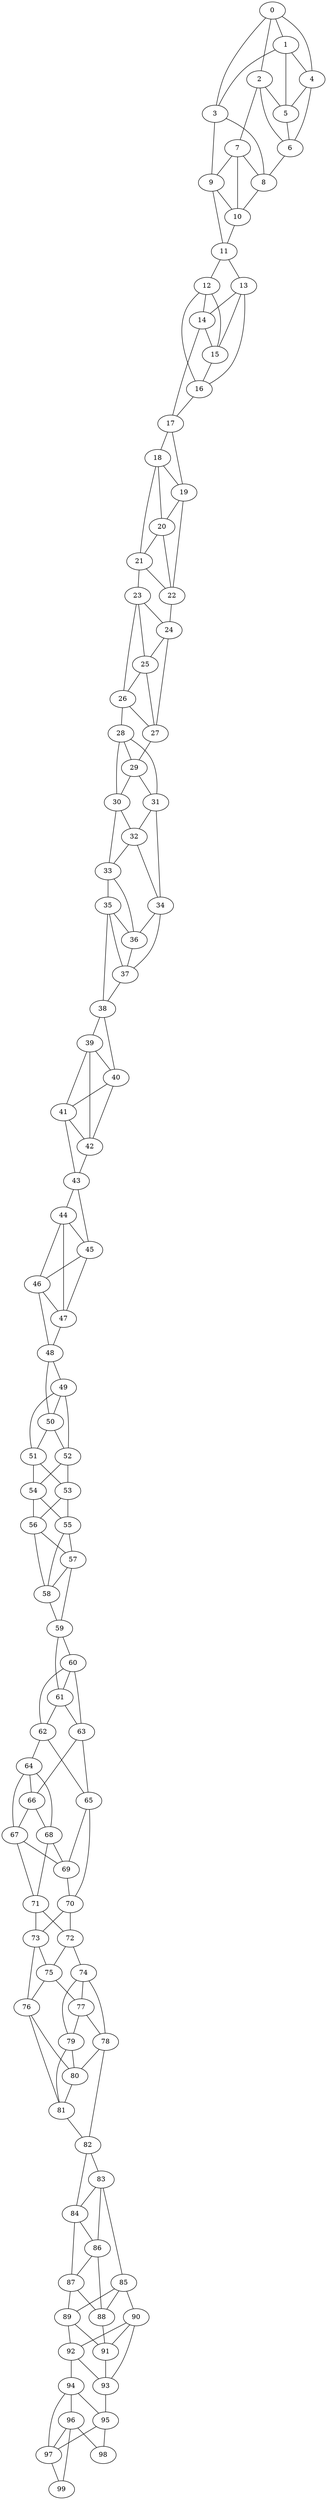 graph G {
"0";
"1";
"2";
"3";
"4";
"5";
"6";
"7";
"8";
"9";
"10";
"11";
"12";
"13";
"14";
"15";
"16";
"17";
"18";
"19";
"20";
"21";
"22";
"23";
"24";
"25";
"26";
"27";
"28";
"29";
"30";
"31";
"32";
"33";
"34";
"35";
"36";
"37";
"38";
"39";
"40";
"41";
"42";
"43";
"44";
"45";
"46";
"47";
"48";
"49";
"50";
"51";
"52";
"53";
"54";
"55";
"56";
"57";
"58";
"59";
"60";
"61";
"62";
"63";
"64";
"65";
"66";
"67";
"68";
"69";
"70";
"71";
"72";
"73";
"74";
"75";
"76";
"77";
"78";
"79";
"80";
"81";
"82";
"83";
"84";
"85";
"86";
"87";
"88";
"89";
"90";
"91";
"92";
"93";
"94";
"95";
"96";
"97";
"98";
"99";
    "14" -- "17";
    "54" -- "55";
    "62" -- "64";
    "86" -- "87";
    "92" -- "93";
    "26" -- "28";
    "33" -- "36";
    "40" -- "41";
    "18" -- "19";
    "94" -- "95";
    "23" -- "26";
    "83" -- "86";
    "2" -- "5";
    "80" -- "81";
    "96" -- "97";
    "94" -- "97";
    "38" -- "40";
    "46" -- "48";
    "44" -- "45";
    "52" -- "53";
    "24" -- "27";
    "25" -- "26";
    "73" -- "75";
    "0" -- "4";
    "35" -- "36";
    "18" -- "20";
    "34" -- "36";
    "23" -- "25";
    "75" -- "77";
    "83" -- "85";
    "28" -- "31";
    "2" -- "6";
    "85" -- "90";
    "4" -- "5";
    "29" -- "30";
    "37" -- "38";
    "77" -- "79";
    "56" -- "58";
    "57" -- "59";
    "14" -- "15";
    "95" -- "98";
    "59" -- "61";
    "0" -- "1";
    "17" -- "18";
    "60" -- "62";
    "61" -- "63";
    "39" -- "42";
    "15" -- "16";
    "7" -- "8";
    "48" -- "50";
    "64" -- "66";
    "73" -- "76";
    "95" -- "97";
    "49" -- "51";
    "30" -- "32";
    "69" -- "70";
    "74" -- "79";
    "51" -- "54";
    "39" -- "41";
    "62" -- "65";
    "58" -- "59";
    "92" -- "94";
    "20" -- "21";
    "40" -- "42";
    "13" -- "16";
    "72" -- "74";
    "1" -- "5";
    "41" -- "43";
    "96" -- "98";
    "43" -- "45";
    "51" -- "53";
    "44" -- "46";
    "52" -- "54";
    "84" -- "86";
    "45" -- "47";
    "53" -- "55";
    "49" -- "52";
    "50" -- "51";
    "66" -- "67";
    "31" -- "34";
    "63" -- "66";
    "18" -- "21";
    "34" -- "37";
    "23" -- "24";
    "75" -- "76";
    "83" -- "84";
    "71" -- "73";
    "2" -- "7";
    "79" -- "81";
    "85" -- "89";
    "38" -- "39";
    "4" -- "6";
    "70" -- "72";
    "78" -- "80";
    "77" -- "78";
    "90" -- "91";
    "24" -- "25";
    "57" -- "58";
    "59" -- "60";
    "0" -- "2";
    "50" -- "52";
    "63" -- "65";
    "66" -- "68";
    "60" -- "63";
    "1" -- "3";
    "42" -- "43";
    "68" -- "71";
    "28" -- "29";
    "36" -- "37";
    "61" -- "62";
    "90" -- "92";
    "89" -- "91";
    "46" -- "47";
    "65" -- "70";
    "19" -- "22";
    "76" -- "80";
    "82" -- "83";
    "67" -- "71";
    "64" -- "67";
    "91" -- "93";
    "16" -- "17";
    "32" -- "33";
    "30" -- "33";
    "49" -- "50";
    "88" -- "91";
    "93" -- "95";
    "8" -- "10";
    "9" -- "11";
    "39" -- "40";
    "47" -- "48";
    "82" -- "84";
    "11" -- "13";
    "87" -- "89";
    "97" -- "99";
    "12" -- "14";
    "20" -- "22";
    "54" -- "56";
    "86" -- "88";
    "72" -- "75";
    "13" -- "15";
    "21" -- "23";
    "1" -- "4";
    "41" -- "42";
    "3" -- "9";
    "96" -- "99";
    "43" -- "44";
    "89" -- "92";
    "44" -- "47";
    "84" -- "87";
    "6" -- "8";
    "45" -- "46";
    "35" -- "38";
    "71" -- "72";
    "79" -- "80";
    "85" -- "88";
    "70" -- "73";
    "10" -- "11";
    "94" -- "96";
    "5" -- "6";
    "25" -- "27";
    "55" -- "58";
    "12" -- "16";
    "0" -- "3";
    "31" -- "32";
    "27" -- "29";
    "35" -- "37";
    "28" -- "30";
    "90" -- "93";
    "29" -- "31";
    "78" -- "82";
    "56" -- "57";
    "65" -- "69";
    "76" -- "81";
    "7" -- "10";
    "64" -- "68";
    "32" -- "34";
    "55" -- "57";
    "17" -- "19";
    "33" -- "35";
    "22" -- "24";
    "60" -- "61";
    "68" -- "69";
    "74" -- "77";
    "9" -- "10";
    "11" -- "12";
    "19" -- "20";
    "87" -- "88";
    "7" -- "9";
    "48" -- "49";
    "67" -- "69";
    "12" -- "15";
    "81" -- "82";
    "26" -- "27";
    "13" -- "14";
    "21" -- "22";
    "3" -- "8";
    "74" -- "78";
    "53" -- "56";
}
